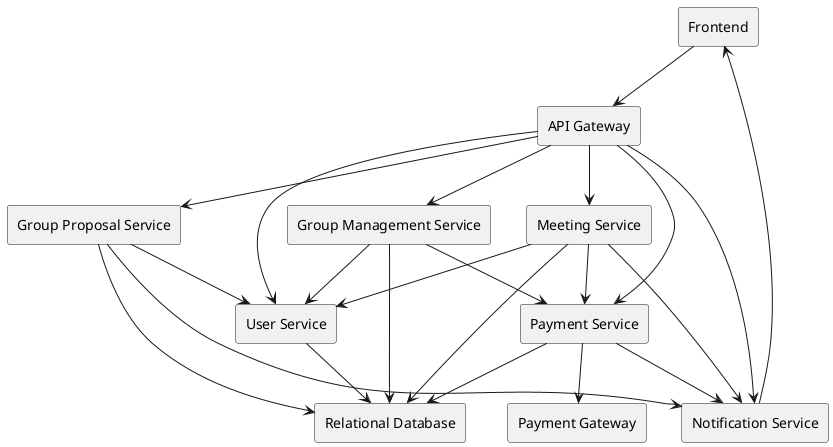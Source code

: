 @startuml
skinparam componentStyle rectangle

' Components
[Frontend] as WebClient
[API Gateway] as APIGateway
[User Service] as UserService
[Group Proposal Service] as GroupProposalService
[Group Management Service] as GroupService
[Meeting Service] as MeetingService
[Payment Service] as PaymentService
[Notification Service] as NotificationService
[Payment Gateway] as PaymentGateway
[Relational Database] as Database

' Client --> Entry point
WebClient --> APIGateway

' Gateway --> Internal Services
APIGateway --> UserService
APIGateway --> GroupProposalService
APIGateway --> GroupService
APIGateway --> MeetingService
APIGateway --> PaymentService
APIGateway --> NotificationService

' Services <-> Database
UserService --> Database
GroupProposalService --> Database
GroupService --> Database
MeetingService --> Database
PaymentService --> Database

' Logical Interactions
GroupProposalService --> UserService
GroupProposalService --> NotificationService

GroupService --> PaymentService
GroupService --> UserService

MeetingService --> PaymentService
MeetingService --> UserService
MeetingService --> NotificationService

PaymentService --> PaymentGateway
PaymentService --> NotificationService

NotificationService --> WebClient

@enduml
